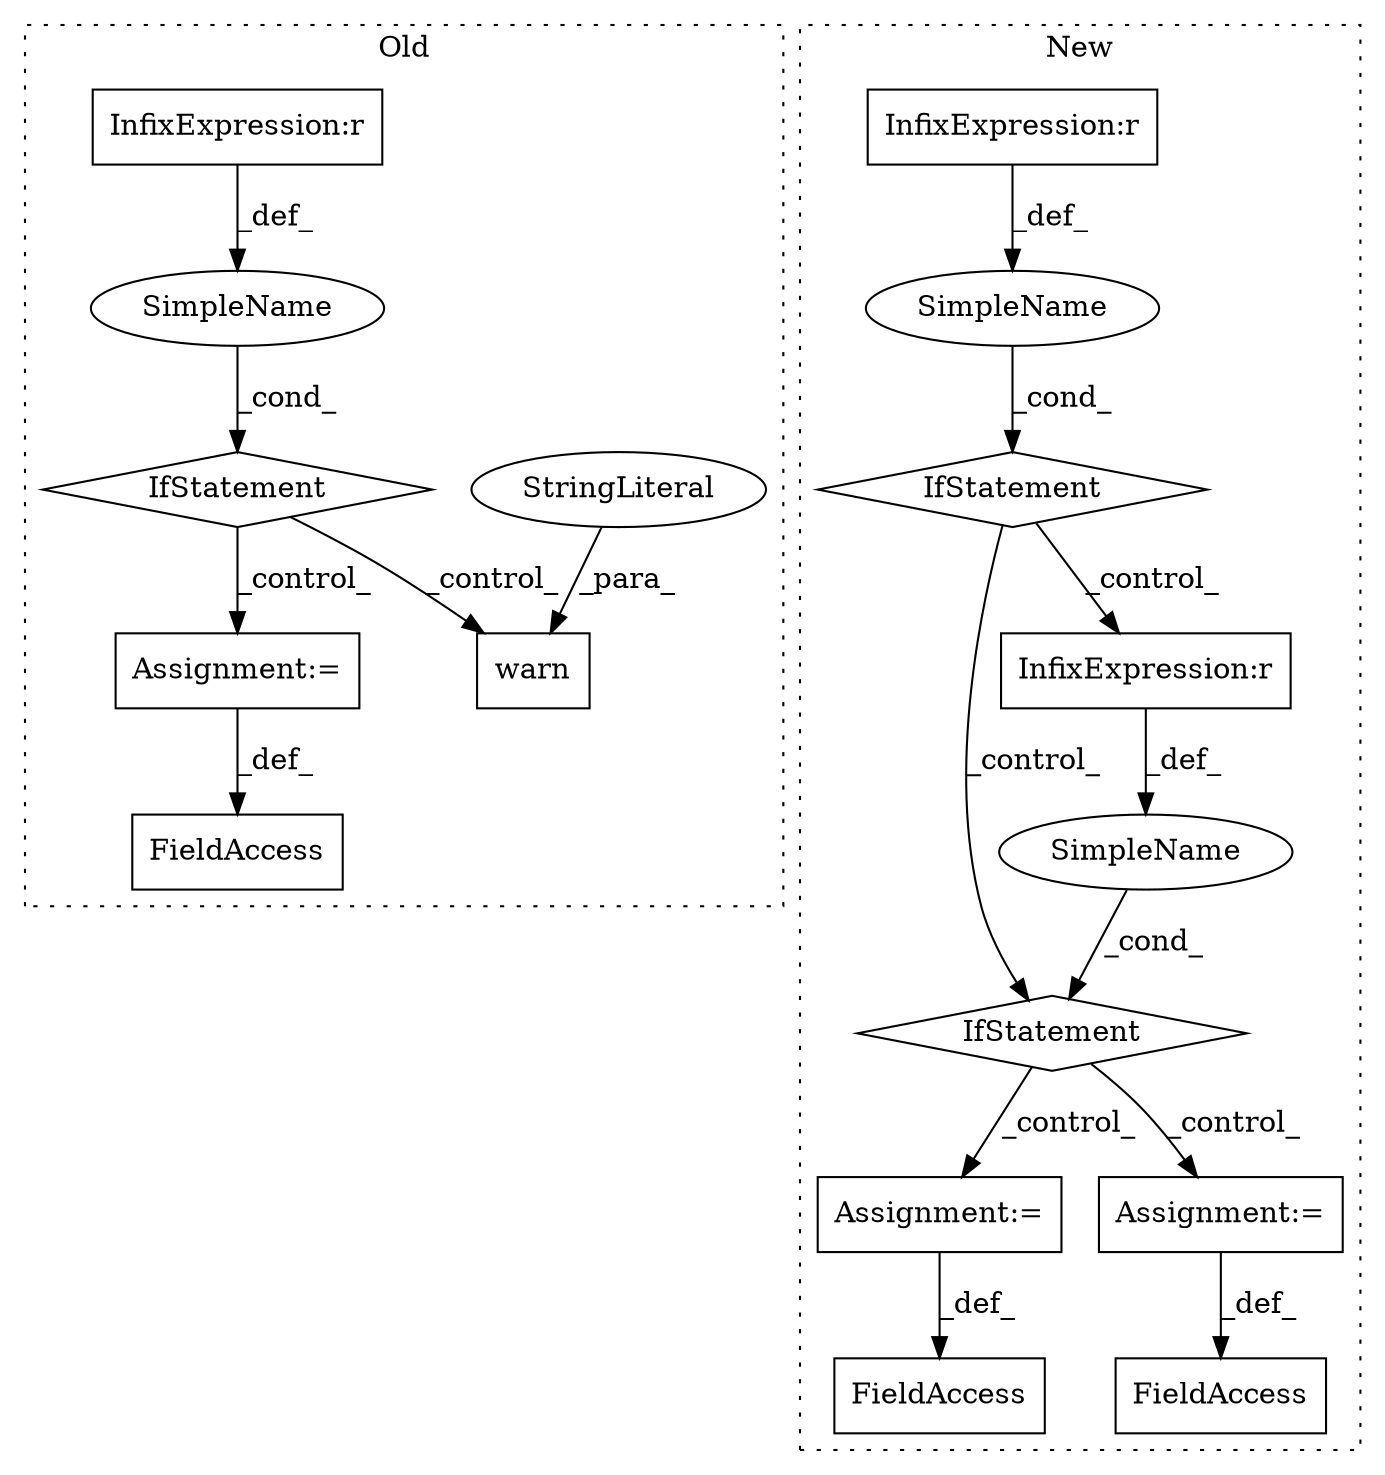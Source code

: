 digraph G {
subgraph cluster0 {
1 [label="warn" a="32" s="1237,1333" l="5,1" shape="box"];
3 [label="IfStatement" a="25" s="876,941" l="4,2" shape="diamond"];
4 [label="SimpleName" a="42" s="" l="" shape="ellipse"];
5 [label="StringLiteral" a="45" s="1242" l="91" shape="ellipse"];
8 [label="InfixExpression:r" a="27" s="928" l="4" shape="box"];
13 [label="Assignment:=" a="7" s="1423" l="1" shape="box"];
15 [label="FieldAccess" a="22" s="1418" l="5" shape="box"];
label = "Old";
style="dotted";
}
subgraph cluster1 {
2 [label="IfStatement" a="25" s="1273,1300" l="4,2" shape="diamond"];
6 [label="Assignment:=" a="7" s="1477" l="1" shape="box"];
7 [label="SimpleName" a="42" s="" l="" shape="ellipse"];
9 [label="InfixExpression:r" a="27" s="1287" l="4" shape="box"];
10 [label="IfStatement" a="25" s="1400,1426" l="4,2" shape="diamond"];
11 [label="SimpleName" a="42" s="" l="" shape="ellipse"];
12 [label="InfixExpression:r" a="27" s="1414" l="4" shape="box"];
14 [label="Assignment:=" a="7" s="1441" l="1" shape="box"];
16 [label="FieldAccess" a="22" s="1436" l="5" shape="box"];
17 [label="FieldAccess" a="22" s="1472" l="5" shape="box"];
label = "New";
style="dotted";
}
2 -> 12 [label="_control_"];
2 -> 10 [label="_control_"];
3 -> 13 [label="_control_"];
3 -> 1 [label="_control_"];
4 -> 3 [label="_cond_"];
5 -> 1 [label="_para_"];
6 -> 17 [label="_def_"];
7 -> 2 [label="_cond_"];
8 -> 4 [label="_def_"];
9 -> 7 [label="_def_"];
10 -> 6 [label="_control_"];
10 -> 14 [label="_control_"];
11 -> 10 [label="_cond_"];
12 -> 11 [label="_def_"];
13 -> 15 [label="_def_"];
14 -> 16 [label="_def_"];
}